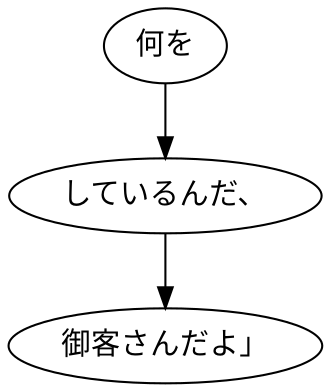 digraph graph5860 {
	node0 [label="何を"];
	node1 [label="しているんだ、"];
	node2 [label="御客さんだよ」"];
	node0 -> node1;
	node1 -> node2;
}
